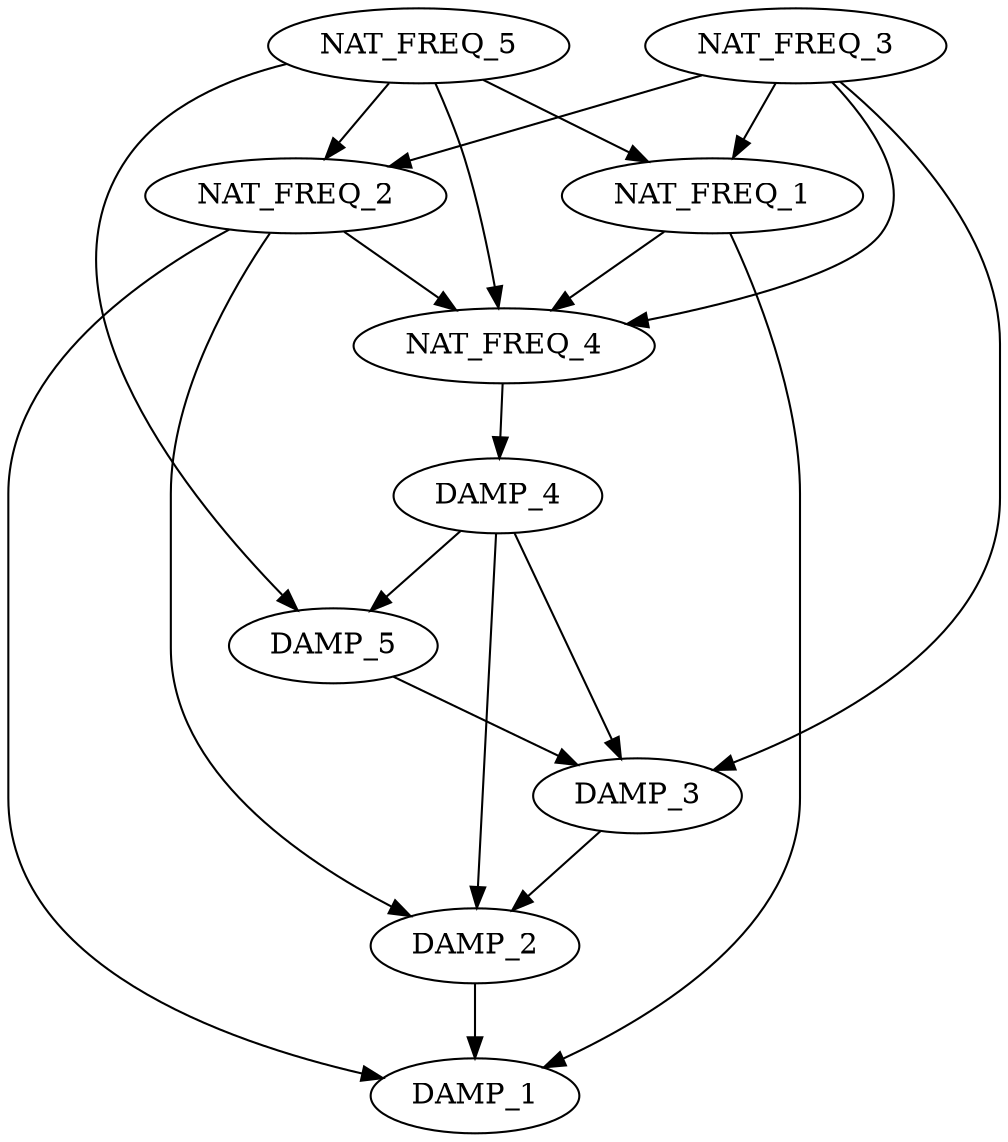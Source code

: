 strict digraph "" {
	NAT_FREQ_1 -> NAT_FREQ_4;
	NAT_FREQ_1 -> DAMP_1;
	NAT_FREQ_2 -> NAT_FREQ_4;
	NAT_FREQ_2 -> DAMP_1;
	NAT_FREQ_2 -> DAMP_2;
	NAT_FREQ_3 -> NAT_FREQ_1;
	NAT_FREQ_3 -> NAT_FREQ_2;
	NAT_FREQ_3 -> NAT_FREQ_4;
	NAT_FREQ_3 -> DAMP_3;
	NAT_FREQ_4 -> DAMP_4;
	NAT_FREQ_5 -> NAT_FREQ_1;
	NAT_FREQ_5 -> NAT_FREQ_2;
	NAT_FREQ_5 -> NAT_FREQ_4;
	NAT_FREQ_5 -> DAMP_5;
	DAMP_2 -> DAMP_1;
	DAMP_3 -> DAMP_2;
	DAMP_4 -> DAMP_2;
	DAMP_4 -> DAMP_3;
	DAMP_4 -> DAMP_5;
	DAMP_5 -> DAMP_3;
}
